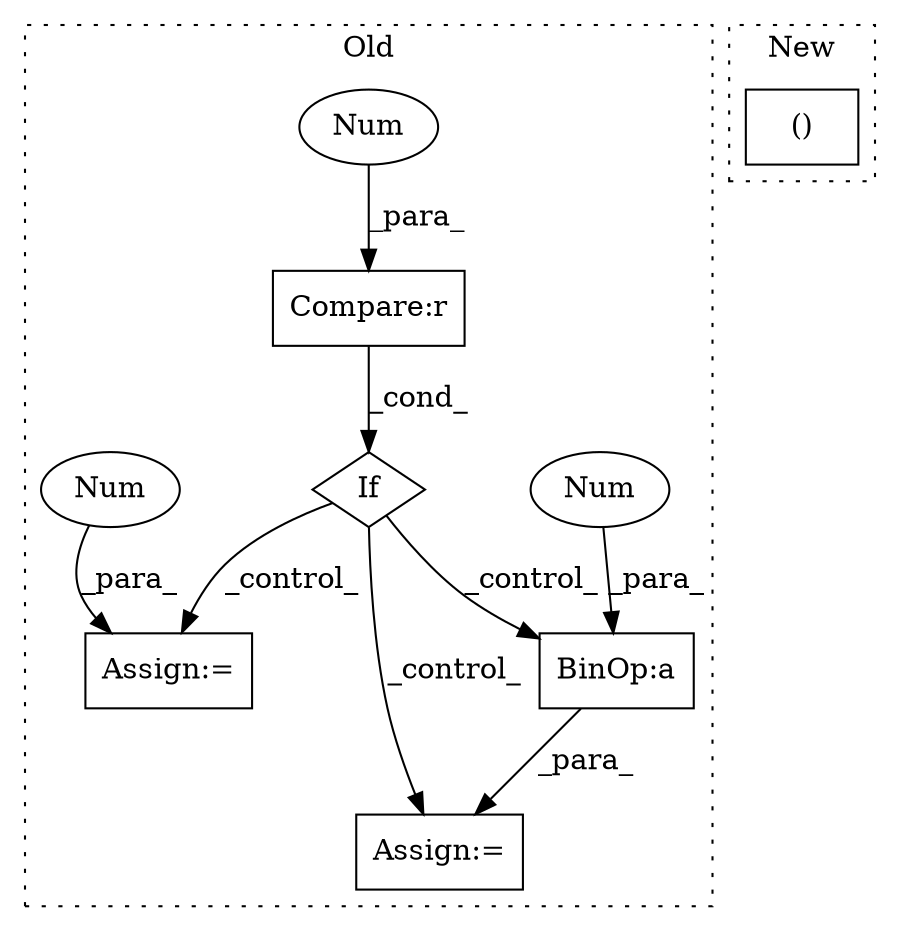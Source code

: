 digraph G {
subgraph cluster0 {
1 [label="If" a="96" s="24096,24112" l="3,22" shape="diamond"];
3 [label="Assign:=" a="68" s="24146" l="3" shape="box"];
4 [label="Assign:=" a="68" s="24217" l="3" shape="box"];
5 [label="BinOp:a" a="82" s="24157" l="1" shape="box"];
6 [label="Num" a="76" s="24220" l="4" shape="ellipse"];
7 [label="Num" a="76" s="24158" l="4" shape="ellipse"];
8 [label="Compare:r" a="40" s="24099" l="13" shape="box"];
9 [label="Num" a="76" s="24111" l="1" shape="ellipse"];
label = "Old";
style="dotted";
}
subgraph cluster1 {
2 [label="()" a="54" s="25598" l="20" shape="box"];
label = "New";
style="dotted";
}
1 -> 5 [label="_control_"];
1 -> 4 [label="_control_"];
1 -> 3 [label="_control_"];
5 -> 3 [label="_para_"];
6 -> 4 [label="_para_"];
7 -> 5 [label="_para_"];
8 -> 1 [label="_cond_"];
9 -> 8 [label="_para_"];
}